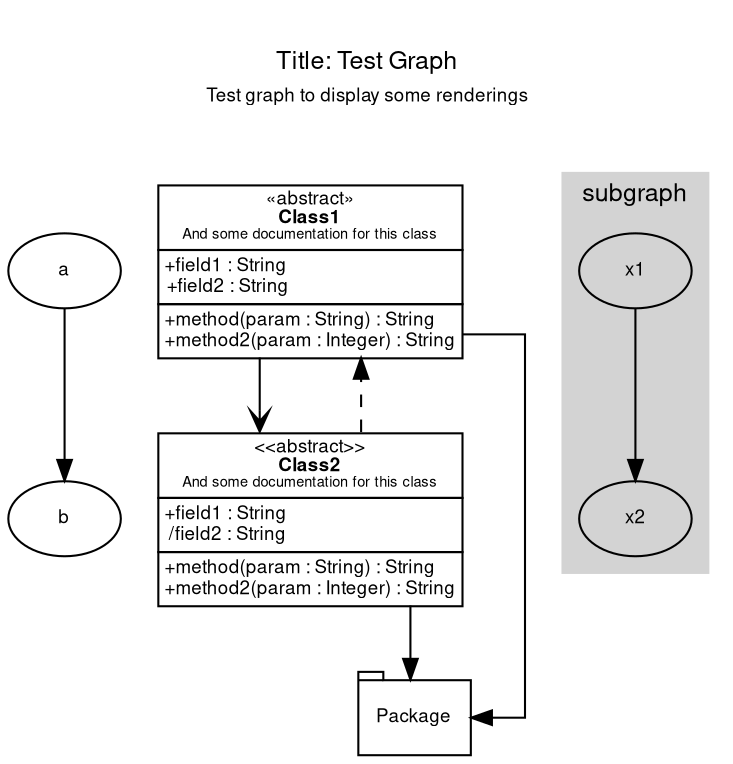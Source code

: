 digraph Test {
  # rankdir=LR;
  outputmode=nodefirst;
  graph [fontname="Helvetica,Arial,sans-serif"
         fontsize=12
         splines=ortho
         labelloc=t
         label=<
         <table border="0" cellspacing="0">
         <tr><td><br align="center"/>Title: Test Graph</td></tr>
         <tr><td><font point-size="9">Test graph to display some renderings</font></td></tr>
         <tr><td><br/></td></tr>
         </table>
         >]
  node [fontname="Helvetica,Arial,sans-serif" fontsize=9];

  a

  b

  c [shape=plain label=<
<table border="0" cellborder="1" cellspacing="0">
<tr><td align="center" port="top">
«abstract»<br align="center"/>
<b>Class1</b><br align="center"/>
<font point-size="7">And some documentation for this class</font></td></tr>
<tr><td align="left">
+field1 : String <br align="left"/>
+field2 : String
</td></tr>
<tr><td align="left" port="bottom">
+method(param : String) : String <br align="left"/>
+method2(param : Integer) : String
</td></tr>
</table>
     >]

  d [shape=plain label=<
<table border="0" cellborder="1" cellspacing="0">
<tr><td align="center" port="top">
&lt;&lt;abstract&gt;&gt;<br align="center"/>
<b>Class2</b><br align="center"/>
<font point-size="7">And some documentation for this class</font>
</td></tr>
<tr><td align="left">
+field1 : String <br align="left"/>
/field2 : String
</td></tr>
<tr><td align="left" port="bottom">
+method(param : String) : String <br align="left"/>
+method2(param : Integer) : String
</td></tr>
</table>
     >]

  e [shape=tab label="Package"]

  a->b [arrowtail=diamond]
  c->d [arrowtail=odiamond arrowhead=vee]
  d -> c [style=dashed]

  c -> e
  d -> e []

  // id must start with cluster
  subgraph cluster_X {
    label = "subgraph";
    style=filled;
    color=lightgray;
    x1
    x2
    x1 -> x2
  }
}
